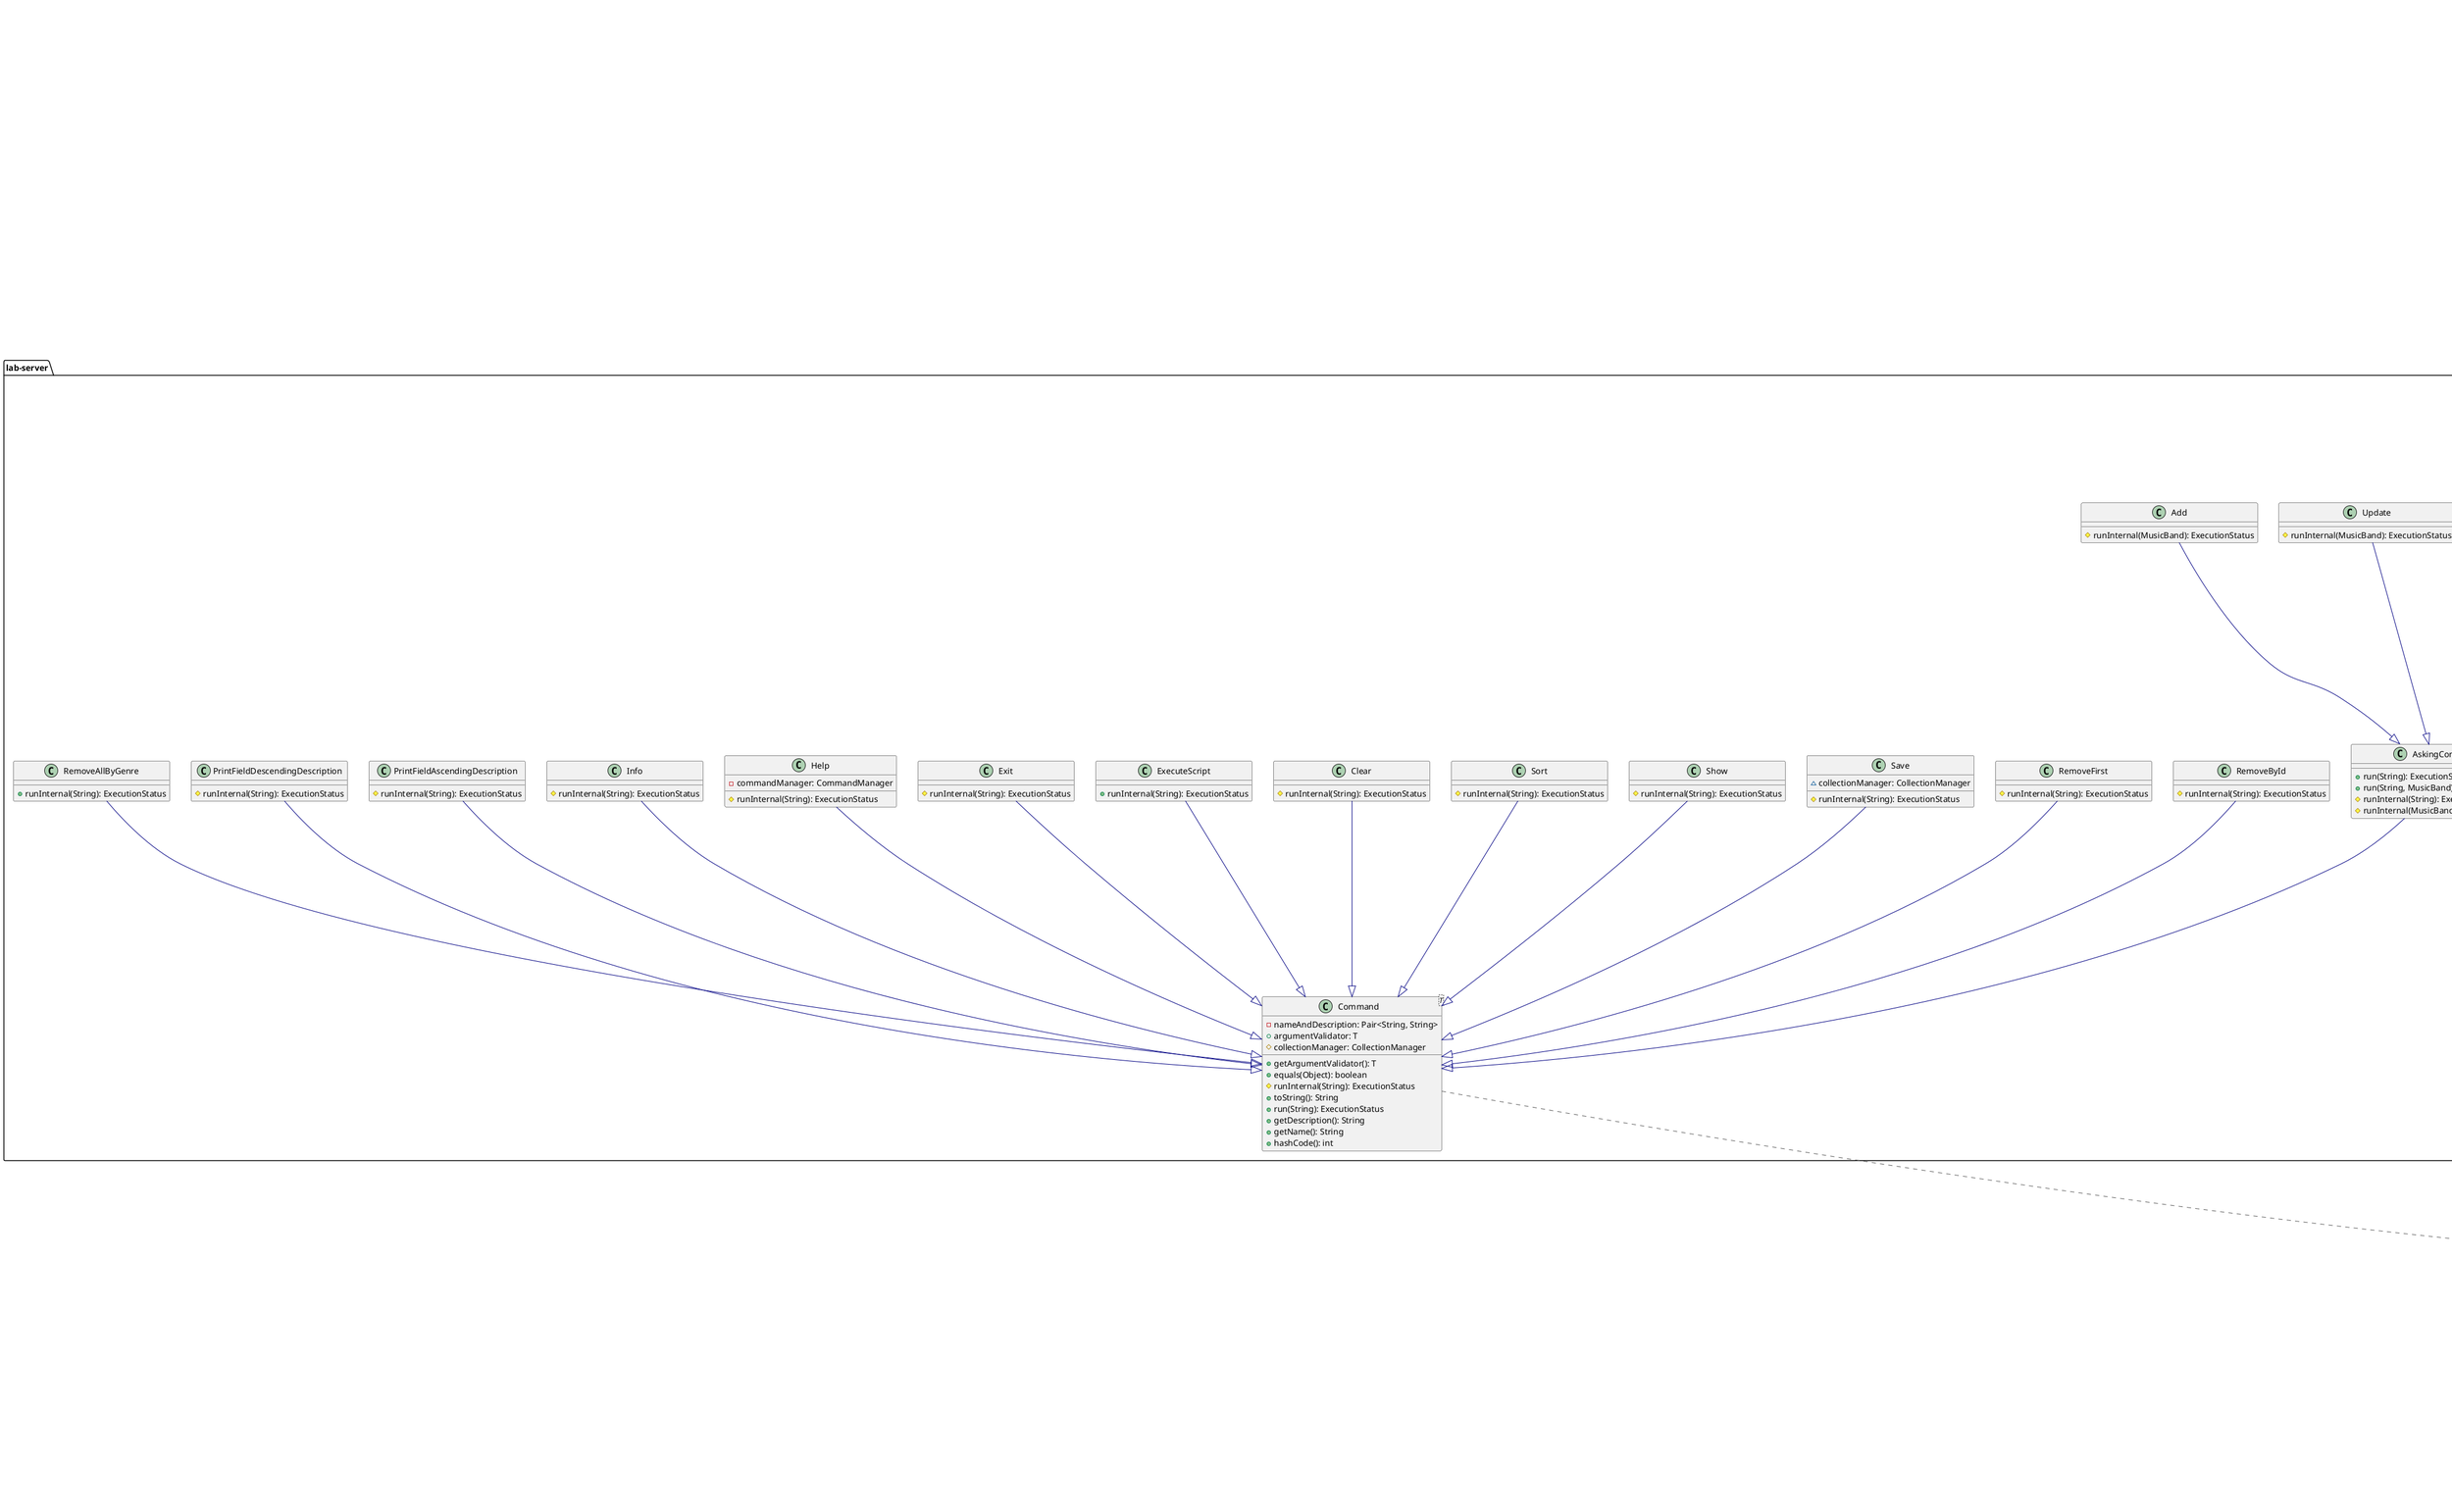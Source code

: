 @startuml
package lab-client {
    class Asker {
      + askBand(Console, Long): MusicBand
      - askCoordinates(Console): Coordinates
      - askStudio(Console): Studio
    }
    class Client {
      - networkManager: NetworkManager
      - scriptStackCounter: int
      - SERVER_HOST: String
      - console: Console
      - commandsData: Map<String, Pair<ArgumentValidator, Boolean>>
      - attempts: int
      - SERVER_PORT: int
      - prepareRequest(Console, String): Request
      - runScript(String): ExecutionStatus
      + main(String[]): void
      - validateCommand(String[]): ExecutionStatus
      - askingRequest(Console, String): Request
    }
    interface Console << interface >> {
      + print(Object): void
      + readln(): String
      + println(Object): void
      + printError(Object): void
    }
    class ElementValidator {
      + validateAsking(Console, Long): Pair<ExecutionStatus, MusicBand>
      + validating(MusicBand): Pair<ExecutionStatus, MusicBand>
    }
    class FileConsole {
      - input: BufferedReader
      + print(Object): void
      + printError(Object): void
      + println(Object): void
      + readln(): String
    }
    class NetworkManager {
      - SERVER_HOST: String
      - channel: SocketChannel
      - PORT: int
      + send(Request): void
      + receive(): Response
      + connect(): void
      + close(): void
    }
    class StandartConsole {
      + println(Object): void
      + print(Object): void
      + printError(Object): void
      + readln(): String
    }
}

package lab-common {
    class ArgumentValidator {
      + validate(String, String): ExecutionStatus
    }
    class Coordinates {
      - serialVersionUID: long
      - y: Integer
      - x: double
      + hashCode(): int
      + equals(Object): boolean
      + toString(): String
      + getY(): Integer
      + validate(): boolean
      + getX(): double
    }
    class Element {
      + getID(): Long
    }
    class EmptyValidator {
      - serialVersionUID: long
      + validate(String, String): ExecutionStatus
    }
    class ExecutionStatus {
      - message: String
      - collection: Stack<MusicBand>
      - serialVersionUID: long
      - status: boolean
      + isSuccess(): boolean
      + getMessage(): String
      + getCollection(): Stack<MusicBand>
    }
    class GenreValidator {
      - serialVersionUID: long
      + validate(String, String): ExecutionStatus
    }
    class IdValidator {
      - serialVersionUID: long
      + validate(String, String): ExecutionStatus
    }
    class MusicBand {
      - genre: MusicGenre
      - serialVersionUID: long
      - name: String
      - coordinates: Coordinates
      - studio: Studio
      - numberOfParticipants: Long
      - id: Long
      - creationDate: LocalDateTime
      - albumsCount: Long
      - description: String
      + getID(): Long
      + fromArray(String[]): MusicBand
      + getCoordinates(): Coordinates
      + validate(): boolean
      + getAlbumsCount(): Long
      + getId(): Long
      + getName(): String
      + getDescription(): String
      + getStudio(): Studio
      + getGenre(): MusicGenre
      + toArray(MusicBand): String[]
      + updateId(Long): void
      + toString(): String
      + getNumberOfParticipants(): Long
      + compareTo(Element): int
      + equals(Object): boolean
      + getCreationDate(): LocalDateTime
      + hashCode(): int
    }
    enum MusicGenre << enumeration >> {
      + JAZZ:
      + BRIT_POP:
      + MATH_ROCK:
      + valueOf(String): MusicGenre
      + values(): MusicGenre[]
      + list(): String
    }
    class Pair<A, B> {
      - a: A
      - serialVersionUID: long
      - b: B
      + getFirst(): A
      + setSecond(B): void
      + getSecond(): B
      + setFirst(A): void
    }
    class Request {
      - string: String
      - band: MusicBand
      - serialVersionUID: long
      + toString(): String
      + getBand(): MusicBand
      + getCommand(): String[]
      + setCommand(String): void
      + setBand(MusicBand): void
    }
    class Response {
      - executionStatus: ExecutionStatus
      - serialVersionUID: long
      - commandsData: Map<String, Pair<ArgumentValidator, Boolean>>
      + getExecutionStatus(): ExecutionStatus
      + getCommandsMap(): Map<String, Pair<ArgumentValidator, Boolean>>
      + toString(): String
    }
    class Studio {
      - serialVersionUID: long
      - name: String
      - address: String
      + hashCode(): int
      + getAddress(): String
      + equals(Object): boolean
      + toString(): String
      + validate(): boolean
      + getName(): String
    }
    interface Validatable << interface >> {
      + validate(): boolean
    }
}

package lab-server {
    class Add {
      # runInternal(MusicBand): ExecutionStatus
    }
    class AddIfMin {
      # runInternal(MusicBand): ExecutionStatus
    }
    class AskingCommand<T> {
      + run(String): ExecutionStatus
      + run(String, MusicBand): ExecutionStatus
      # runInternal(String): ExecutionStatus
      # runInternal(MusicBand): ExecutionStatus
    }
    class Clear {
      # runInternal(String): ExecutionStatus
    }
    class CollectionManager {
      - lastSaveDate: LocalDateTime
      - collection: Stack<MusicBand>
      - id: Long
      - InitializationDate: LocalDateTime
      - instance: CollectionManager
      - dumpManager: DumpManager
      - Bands: Map<Long, MusicBand>
      + getFreeId(): Long
      + sort(): void
      + getInstance(): CollectionManager
      + clear(): void
      + saveCollection(): ExecutionStatus
      + getInitializationDate(): LocalDateTime
      + add(MusicBand): boolean
      + removeFirst(): void
      + removeById(Long): void
      + getLastSaveDate(): LocalDateTime
      + getById(Long): MusicBand
      + removeAllByGenre(MusicGenre): int
      + loadCollection(): ExecutionStatus
      + getCollection(): Stack<MusicBand>
      + getBands(): Stack<MusicBand>
    }
    class Command<T> {
      - nameAndDescription: Pair<String, String>
      + argumentValidator: T
      # collectionManager: CollectionManager
      + getArgumentValidator(): T
      + equals(Object): boolean
      # runInternal(String): ExecutionStatus
      + toString(): String
      + run(String): ExecutionStatus
      + getDescription(): String
      + getName(): String
      + hashCode(): int
    }
    class CommandManager {
      - commands: Map<String, Command<?>>
      + register(String, Command<?>): void
      + getCommandsMap(): Map<String, Command<?>>
      + getCommand(String): Command<?>
    }
    enum CommandNames << enumeration >> {
      + REMOVE_BY_ID:
      + SORT:
      - commandDescription: Pair<String, String>
      + CLEAR:
      + ADD_IF_MIN:
      + ADD:
      + SAVE:
      + SHOW:
      + UPDATE:
      + EXIT:
      + PRINT_FIELD_DESCENDING_DESCRIPTION:
      + REMOVE_ALL_BY_GENRE:
      + INFO:
      + PRINT_FIELD_ASCENDING_DESCRIPTION:
      + REMOVE_FIRST:
      + EXECUTE_SCRIPT:
      + HELP:
      + getName(): String
      + getDescription(): String
      + valueOf(String): CommandNames
      + values(): CommandNames[]
    }
    class DumpManager {
      - filePath: String
      - instance: DumpManager
      + ReadCollection(Stack<MusicBand>): ExecutionStatus
      + WriteCollection(Stack<MusicBand>): ExecutionStatus
      + getInstance(): DumpManager
    }
    class ExecuteScript {
      + runInternal(String): ExecutionStatus
    }
    class Executer {
      - commandManager: CommandManager
      - validateCommand(String[]): ExecutionStatus
      + runCommand(String[], MusicBand): ExecutionStatus
    }
    class Exit {
      # runInternal(String): ExecutionStatus
    }
    class Help {
      - commandManager: CommandManager
      # runInternal(String): ExecutionStatus
    }
    class Info {
      # runInternal(String): ExecutionStatus
    }
    class PrintFieldAscendingDescription {
      # runInternal(String): ExecutionStatus
    }
    class PrintFieldDescendingDescription {
      # runInternal(String): ExecutionStatus
    }
    class RemoveAllByGenre {
      + runInternal(String): ExecutionStatus
    }
    class RemoveById {
      # runInternal(String): ExecutionStatus
    }
    class RemoveFirst {
      # runInternal(String): ExecutionStatus
    }
    class Save {
      ~ collectionManager: CollectionManager
      # runInternal(String): ExecutionStatus
    }
    class Server {
      - PORT: int
      - isRunning: boolean
      + logger: Logger
      - collectionManager: CollectionManager
      - networkManager: ServerNetworkManager
      - response: Response
      - selector: Selector
      - commandManager: CommandManager
      - initLogger(): void
      + run(Executer): void
      - InitialCommandsData(SocketChannel, SelectionKey): void
      + main(String[]): void
    }
    class ServerNetworkManager {
      - PORT: int
      - serverChannel: ServerSocketChannel
      + getServerSocketChannel(): ServerSocketChannel
      + send(Response, SocketChannel): void
      + startServer(): void
      + close(): void
      + receive(SocketChannel, SelectionKey): Request
    }
    class Show {
      # runInternal(String): ExecutionStatus
    }
    class Sort {
      # runInternal(String): ExecutionStatus
    }
    class Update {
      # runInternal(MusicBand): ExecutionStatus
    }
}


Add                              -[#000082,plain]-^  AskingCommand                   
AddIfMin                         -[#000082,plain]-^  AskingCommand                   
AskingCommand                    -[#595959,dashed]->  ArgumentValidator               
AskingCommand                    -[#000082,plain]-^  Command                         
Clear                            -[#000082,plain]-^  Command                         
Command                          -[#595959,dashed]->  ArgumentValidator               
Coordinates                      -[#008200,dashed]-^  Validatable                     
Element                          -[#008200,dashed]-^  Validatable                     
EmptyValidator                   -[#000082,plain]-^  ArgumentValidator               
ExecuteScript                    -[#000082,plain]-^  Command                         
Exit                             -[#000082,plain]-^  Command
FileConsole                      -[#008200,dashed]-^  Console
GenreValidator                   -[#000082,plain]-^  ArgumentValidator               
Help                             -[#000082,plain]-^  Command                         
IdValidator                      -[#000082,plain]-^  ArgumentValidator               
Info                             -[#000082,plain]-^  Command                         
MusicBand                        -[#000082,plain]-^  Element                         
PrintFieldAscendingDescription   -[#000082,plain]-^  Command                         
PrintFieldDescendingDescription  -[#000082,plain]-^  Command                         
RemoveAllByGenre                 -[#000082,plain]-^  Command                         
RemoveById                       -[#000082,plain]-^  Command                         
RemoveFirst                      -[#000082,plain]-^  Command                         
Save                             -[#000082,plain]-^  Command                         
Show                             -[#000082,plain]-^  Command                         
Sort                             -[#000082,plain]-^  Command
StandartConsole                  -[#008200,dashed]-^  Console
Studio                           -[#008200,dashed]-^  Validatable                     
Update                           -[#000082,plain]-^  AskingCommand                   
@enduml
